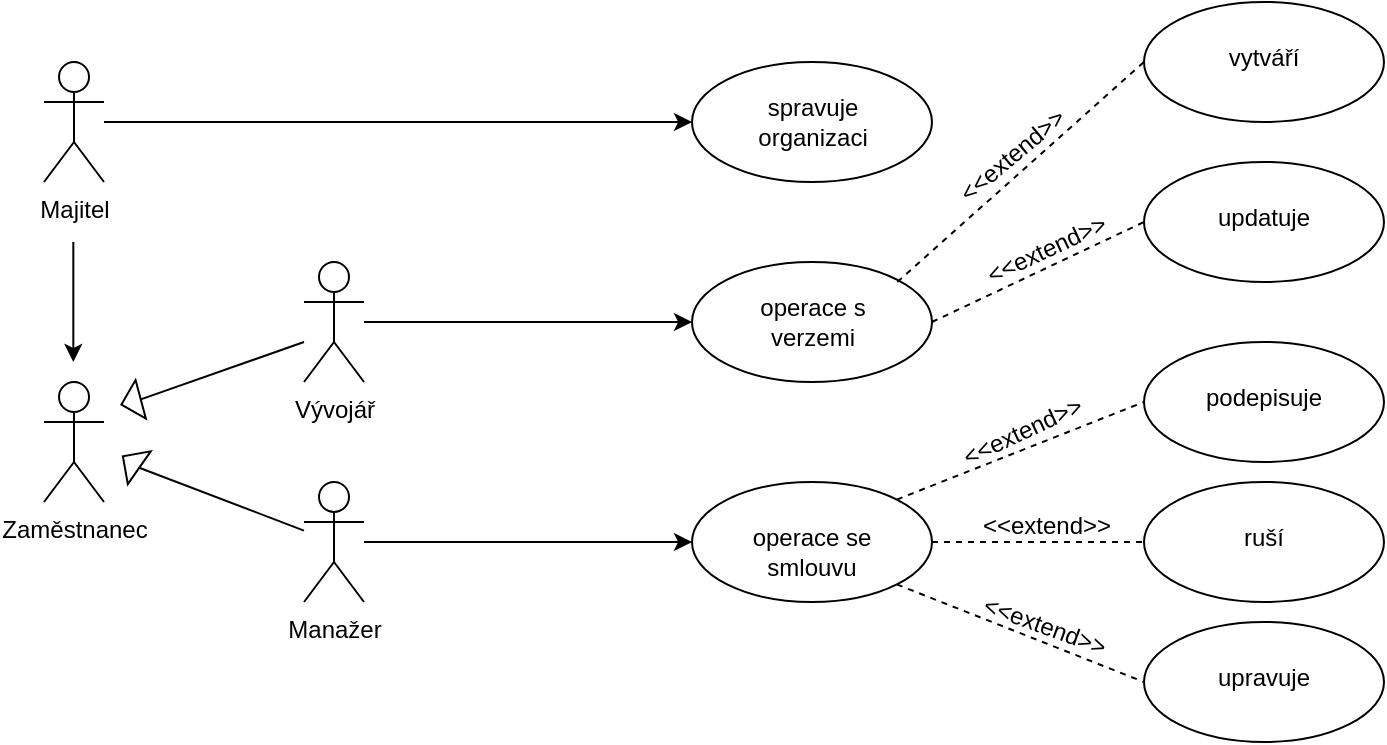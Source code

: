 <mxfile version="20.6.0" type="device"><diagram id="Zu9dEF-OU75xhQyzErpZ" name="Stránka-1"><mxGraphModel dx="1278" dy="487" grid="1" gridSize="10" guides="1" tooltips="1" connect="1" arrows="1" fold="1" page="1" pageScale="1" pageWidth="827" pageHeight="1169" math="0" shadow="0"><root><mxCell id="0"/><mxCell id="1" parent="0"/><mxCell id="PLGgfL9G3Ny42igq6DhC-5" value="" style="edgeStyle=orthogonalEdgeStyle;rounded=0;orthogonalLoop=1;jettySize=auto;html=1;entryX=0;entryY=0.5;entryDx=0;entryDy=0;" edge="1" parent="1" source="PLGgfL9G3Ny42igq6DhC-1" target="PLGgfL9G3Ny42igq6DhC-4"><mxGeometry relative="1" as="geometry"><Array as="points"><mxPoint x="410" y="180"/></Array></mxGeometry></mxCell><mxCell id="PLGgfL9G3Ny42igq6DhC-1" value="Vývojář" style="shape=umlActor;verticalLabelPosition=bottom;verticalAlign=top;html=1;outlineConnect=0;" vertex="1" parent="1"><mxGeometry x="220" y="150" width="30" height="60" as="geometry"/></mxCell><mxCell id="PLGgfL9G3Ny42igq6DhC-4" value="" style="ellipse;whiteSpace=wrap;html=1;verticalAlign=top;" vertex="1" parent="1"><mxGeometry x="414" y="150" width="120" height="60" as="geometry"/></mxCell><mxCell id="PLGgfL9G3Ny42igq6DhC-6" value="operace s&lt;br&gt;verzemi" style="text;html=1;align=center;verticalAlign=middle;resizable=0;points=[];autosize=1;strokeColor=none;fillColor=none;" vertex="1" parent="1"><mxGeometry x="434" y="160" width="80" height="40" as="geometry"/></mxCell><mxCell id="PLGgfL9G3Ny42igq6DhC-12" value="" style="edgeStyle=orthogonalEdgeStyle;rounded=0;orthogonalLoop=1;jettySize=auto;html=1;" edge="1" parent="1" source="PLGgfL9G3Ny42igq6DhC-9" target="PLGgfL9G3Ny42igq6DhC-11"><mxGeometry relative="1" as="geometry"/></mxCell><mxCell id="PLGgfL9G3Ny42igq6DhC-9" value="Manažer" style="shape=umlActor;verticalLabelPosition=bottom;verticalAlign=top;html=1;outlineConnect=0;" vertex="1" parent="1"><mxGeometry x="220" y="260" width="30" height="60" as="geometry"/></mxCell><mxCell id="PLGgfL9G3Ny42igq6DhC-11" value="&lt;br&gt;operace se&lt;br&gt;smlouvu" style="ellipse;whiteSpace=wrap;html=1;verticalAlign=top;" vertex="1" parent="1"><mxGeometry x="414" y="260" width="120" height="60" as="geometry"/></mxCell><mxCell id="PLGgfL9G3Ny42igq6DhC-42" value="" style="edgeStyle=orthogonalEdgeStyle;rounded=0;orthogonalLoop=1;jettySize=auto;html=1;" edge="1" parent="1"><mxGeometry relative="1" as="geometry"><mxPoint x="104.66" y="140" as="sourcePoint"/><mxPoint x="104.66" y="200" as="targetPoint"/></mxGeometry></mxCell><mxCell id="PLGgfL9G3Ny42igq6DhC-13" value="Zaměstnanec" style="shape=umlActor;verticalLabelPosition=bottom;verticalAlign=top;html=1;outlineConnect=0;" vertex="1" parent="1"><mxGeometry x="90" y="210" width="30" height="60" as="geometry"/></mxCell><mxCell id="PLGgfL9G3Ny42igq6DhC-16" value="" style="endArrow=none;html=1;rounded=0;exitX=0;exitY=0.5;exitDx=0;exitDy=0;" edge="1" parent="1" source="PLGgfL9G3Ny42igq6DhC-17"><mxGeometry width="50" height="50" relative="1" as="geometry"><mxPoint x="140" y="220" as="sourcePoint"/><mxPoint x="220" y="190" as="targetPoint"/></mxGeometry></mxCell><mxCell id="PLGgfL9G3Ny42igq6DhC-17" value="" style="triangle;whiteSpace=wrap;html=1;rotation=-195;" vertex="1" parent="1"><mxGeometry x="128.54" y="210" width="10" height="20" as="geometry"/></mxCell><mxCell id="PLGgfL9G3Ny42igq6DhC-19" value="" style="endArrow=none;html=1;rounded=0;exitX=0;exitY=0.5;exitDx=0;exitDy=0;" edge="1" parent="1" source="PLGgfL9G3Ny42igq6DhC-20" target="PLGgfL9G3Ny42igq6DhC-9"><mxGeometry width="50" height="50" relative="1" as="geometry"><mxPoint x="140" y="260" as="sourcePoint"/><mxPoint x="210" y="300" as="targetPoint"/></mxGeometry></mxCell><mxCell id="PLGgfL9G3Ny42igq6DhC-20" value="" style="triangle;whiteSpace=wrap;html=1;rotation=-145;" vertex="1" parent="1"><mxGeometry x="128.54" y="240" width="10" height="20" as="geometry"/></mxCell><mxCell id="PLGgfL9G3Ny42igq6DhC-27" value="&lt;br&gt;podepisuje" style="ellipse;whiteSpace=wrap;html=1;verticalAlign=top;" vertex="1" parent="1"><mxGeometry x="640" y="190" width="120" height="60" as="geometry"/></mxCell><mxCell id="PLGgfL9G3Ny42igq6DhC-30" value="&lt;br&gt;ruší" style="ellipse;whiteSpace=wrap;html=1;verticalAlign=top;" vertex="1" parent="1"><mxGeometry x="640" y="260" width="120" height="60" as="geometry"/></mxCell><mxCell id="PLGgfL9G3Ny42igq6DhC-33" value="&lt;br&gt;upravuje" style="ellipse;whiteSpace=wrap;html=1;verticalAlign=top;" vertex="1" parent="1"><mxGeometry x="640" y="330" width="120" height="60" as="geometry"/></mxCell><mxCell id="PLGgfL9G3Ny42igq6DhC-35" value="" style="endArrow=none;dashed=1;html=1;rounded=0;exitX=1;exitY=0;exitDx=0;exitDy=0;" edge="1" parent="1" source="PLGgfL9G3Ny42igq6DhC-11"><mxGeometry width="50" height="50" relative="1" as="geometry"><mxPoint x="590" y="270" as="sourcePoint"/><mxPoint x="640" y="220" as="targetPoint"/></mxGeometry></mxCell><mxCell id="PLGgfL9G3Ny42igq6DhC-37" value="" style="endArrow=none;dashed=1;html=1;rounded=0;exitX=1;exitY=1;exitDx=0;exitDy=0;" edge="1" parent="1" source="PLGgfL9G3Ny42igq6DhC-11"><mxGeometry width="50" height="50" relative="1" as="geometry"><mxPoint x="590" y="410" as="sourcePoint"/><mxPoint x="640" y="360" as="targetPoint"/></mxGeometry></mxCell><mxCell id="PLGgfL9G3Ny42igq6DhC-38" value="" style="endArrow=none;dashed=1;html=1;rounded=0;entryX=0;entryY=0.5;entryDx=0;entryDy=0;" edge="1" parent="1" target="PLGgfL9G3Ny42igq6DhC-30"><mxGeometry width="50" height="50" relative="1" as="geometry"><mxPoint x="534" y="290" as="sourcePoint"/><mxPoint x="584" y="240" as="targetPoint"/></mxGeometry></mxCell><mxCell id="PLGgfL9G3Ny42igq6DhC-48" value="" style="edgeStyle=orthogonalEdgeStyle;rounded=0;orthogonalLoop=1;jettySize=auto;html=1;" edge="1" parent="1" source="PLGgfL9G3Ny42igq6DhC-41" target="PLGgfL9G3Ny42igq6DhC-47"><mxGeometry relative="1" as="geometry"/></mxCell><mxCell id="PLGgfL9G3Ny42igq6DhC-41" value="Majitel" style="shape=umlActor;verticalLabelPosition=bottom;verticalAlign=top;html=1;outlineConnect=0;" vertex="1" parent="1"><mxGeometry x="90" y="50" width="30" height="60" as="geometry"/></mxCell><mxCell id="PLGgfL9G3Ny42igq6DhC-47" value="" style="ellipse;whiteSpace=wrap;html=1;verticalAlign=top;" vertex="1" parent="1"><mxGeometry x="414" y="50" width="120" height="60" as="geometry"/></mxCell><mxCell id="PLGgfL9G3Ny42igq6DhC-49" value="spravuje&lt;br&gt;organizaci" style="text;html=1;align=center;verticalAlign=middle;resizable=0;points=[];autosize=1;strokeColor=none;fillColor=none;" vertex="1" parent="1"><mxGeometry x="434" y="60" width="80" height="40" as="geometry"/></mxCell><mxCell id="PLGgfL9G3Ny42igq6DhC-50" value="" style="endArrow=none;dashed=1;html=1;rounded=0;exitX=1;exitY=0;exitDx=0;exitDy=0;entryX=0;entryY=0.5;entryDx=0;entryDy=0;" edge="1" parent="1" target="PLGgfL9G3Ny42igq6DhC-51"><mxGeometry width="50" height="50" relative="1" as="geometry"><mxPoint x="516.671" y="160.0" as="sourcePoint"/><mxPoint x="640" y="111.09" as="targetPoint"/></mxGeometry></mxCell><mxCell id="PLGgfL9G3Ny42igq6DhC-51" value="&lt;br&gt;vytváří" style="ellipse;whiteSpace=wrap;html=1;verticalAlign=top;" vertex="1" parent="1"><mxGeometry x="640" y="20" width="120" height="60" as="geometry"/></mxCell><mxCell id="PLGgfL9G3Ny42igq6DhC-52" value="" style="endArrow=none;dashed=1;html=1;rounded=0;" edge="1" parent="1"><mxGeometry width="50" height="50" relative="1" as="geometry"><mxPoint x="534" y="180" as="sourcePoint"/><mxPoint x="640" y="130" as="targetPoint"/></mxGeometry></mxCell><mxCell id="PLGgfL9G3Ny42igq6DhC-53" value="&lt;br&gt;updatuje" style="ellipse;whiteSpace=wrap;html=1;verticalAlign=top;" vertex="1" parent="1"><mxGeometry x="640" y="100" width="120" height="60" as="geometry"/></mxCell><mxCell id="PLGgfL9G3Ny42igq6DhC-54" value="&amp;lt;&amp;lt;extend&amp;gt;&amp;gt;" style="text;html=1;align=center;verticalAlign=middle;resizable=0;points=[];autosize=1;strokeColor=none;fillColor=none;rotation=-40;" vertex="1" parent="1"><mxGeometry x="529" y="82" width="90" height="30" as="geometry"/></mxCell><mxCell id="PLGgfL9G3Ny42igq6DhC-55" value="&amp;lt;&amp;lt;extend&amp;gt;&amp;gt;" style="text;html=1;align=center;verticalAlign=middle;resizable=0;points=[];autosize=1;strokeColor=none;fillColor=none;rotation=-25;" vertex="1" parent="1"><mxGeometry x="546" y="129" width="90" height="30" as="geometry"/></mxCell><mxCell id="PLGgfL9G3Ny42igq6DhC-56" value="&amp;lt;&amp;lt;extend&amp;gt;&amp;gt;" style="text;html=1;align=center;verticalAlign=middle;resizable=0;points=[];autosize=1;strokeColor=none;fillColor=none;rotation=-25;" vertex="1" parent="1"><mxGeometry x="534" y="220" width="90" height="30" as="geometry"/></mxCell><mxCell id="PLGgfL9G3Ny42igq6DhC-57" value="&amp;lt;&amp;lt;extend&amp;gt;&amp;gt;" style="text;html=1;align=center;verticalAlign=middle;resizable=0;points=[];autosize=1;strokeColor=none;fillColor=none;rotation=0;" vertex="1" parent="1"><mxGeometry x="546" y="267" width="90" height="30" as="geometry"/></mxCell><mxCell id="PLGgfL9G3Ny42igq6DhC-58" value="&amp;lt;&amp;lt;extend&amp;gt;&amp;gt;" style="text;html=1;align=center;verticalAlign=middle;resizable=0;points=[];autosize=1;strokeColor=none;fillColor=none;rotation=20;" vertex="1" parent="1"><mxGeometry x="545" y="317" width="90" height="30" as="geometry"/></mxCell></root></mxGraphModel></diagram></mxfile>